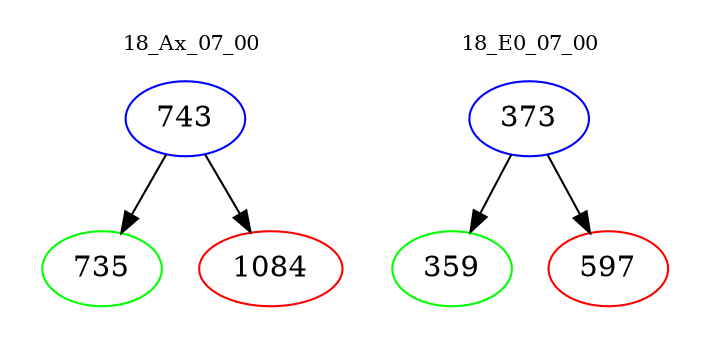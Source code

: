 digraph{
subgraph cluster_0 {
color = white
label = "18_Ax_07_00";
fontsize=10;
T0_743 [label="743", color="blue"]
T0_743 -> T0_735 [color="black"]
T0_735 [label="735", color="green"]
T0_743 -> T0_1084 [color="black"]
T0_1084 [label="1084", color="red"]
}
subgraph cluster_1 {
color = white
label = "18_E0_07_00";
fontsize=10;
T1_373 [label="373", color="blue"]
T1_373 -> T1_359 [color="black"]
T1_359 [label="359", color="green"]
T1_373 -> T1_597 [color="black"]
T1_597 [label="597", color="red"]
}
}
